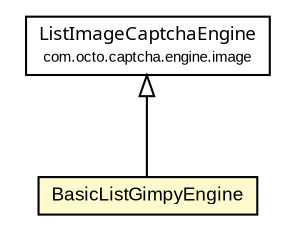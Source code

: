 #!/usr/local/bin/dot
#
# Class diagram 
# Generated by UmlGraph version 4.6 (http://www.spinellis.gr/sw/umlgraph)
#

digraph G {
	edge [fontname="arial",fontsize=10,labelfontname="arial",labelfontsize=10];
	node [fontname="arial",fontsize=10,shape=plaintext];
	// com.octo.captcha.engine.image.ListImageCaptchaEngine
	c14847 [label=<<table border="0" cellborder="1" cellspacing="0" cellpadding="2" port="p" href="../ListImageCaptchaEngine.html">
		<tr><td><table border="0" cellspacing="0" cellpadding="1">
			<tr><td><font face="ariali"> ListImageCaptchaEngine </font></td></tr>
			<tr><td><font point-size="7.0"> com.octo.captcha.engine.image </font></td></tr>
		</table></td></tr>
		</table>>, fontname="arial", fontcolor="black", fontsize=9.0];
	// com.octo.captcha.engine.image.gimpy.BasicListGimpyEngine
	c14861 [label=<<table border="0" cellborder="1" cellspacing="0" cellpadding="2" port="p" bgcolor="lemonChiffon" href="./BasicListGimpyEngine.html">
		<tr><td><table border="0" cellspacing="0" cellpadding="1">
			<tr><td> BasicListGimpyEngine </td></tr>
		</table></td></tr>
		</table>>, fontname="arial", fontcolor="black", fontsize=9.0];
	//com.octo.captcha.engine.image.gimpy.BasicListGimpyEngine extends com.octo.captcha.engine.image.ListImageCaptchaEngine
	c14847:p -> c14861:p [dir=back,arrowtail=empty];
}

